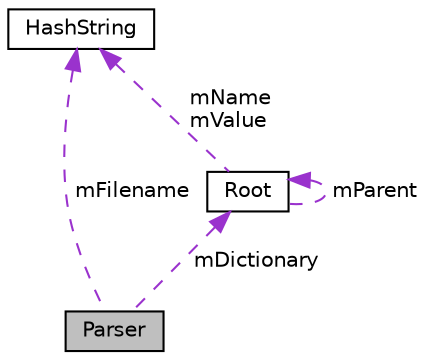 digraph "Parser"
{
  edge [fontname="Helvetica",fontsize="10",labelfontname="Helvetica",labelfontsize="10"];
  node [fontname="Helvetica",fontsize="10",shape=record];
  Node1 [label="Parser",height=0.2,width=0.4,color="black", fillcolor="grey75", style="filled", fontcolor="black"];
  Node2 -> Node1 [dir="back",color="darkorchid3",fontsize="10",style="dashed",label=" mDictionary" ];
  Node2 [label="Root",height=0.2,width=0.4,color="black", fillcolor="white", style="filled",URL="$classRoot.html"];
  Node2 -> Node2 [dir="back",color="darkorchid3",fontsize="10",style="dashed",label=" mParent" ];
  Node3 -> Node2 [dir="back",color="darkorchid3",fontsize="10",style="dashed",label=" mName\nmValue" ];
  Node3 [label="HashString",height=0.2,width=0.4,color="black", fillcolor="white", style="filled",URL="$classHashString.html"];
  Node3 -> Node1 [dir="back",color="darkorchid3",fontsize="10",style="dashed",label=" mFilename" ];
}
